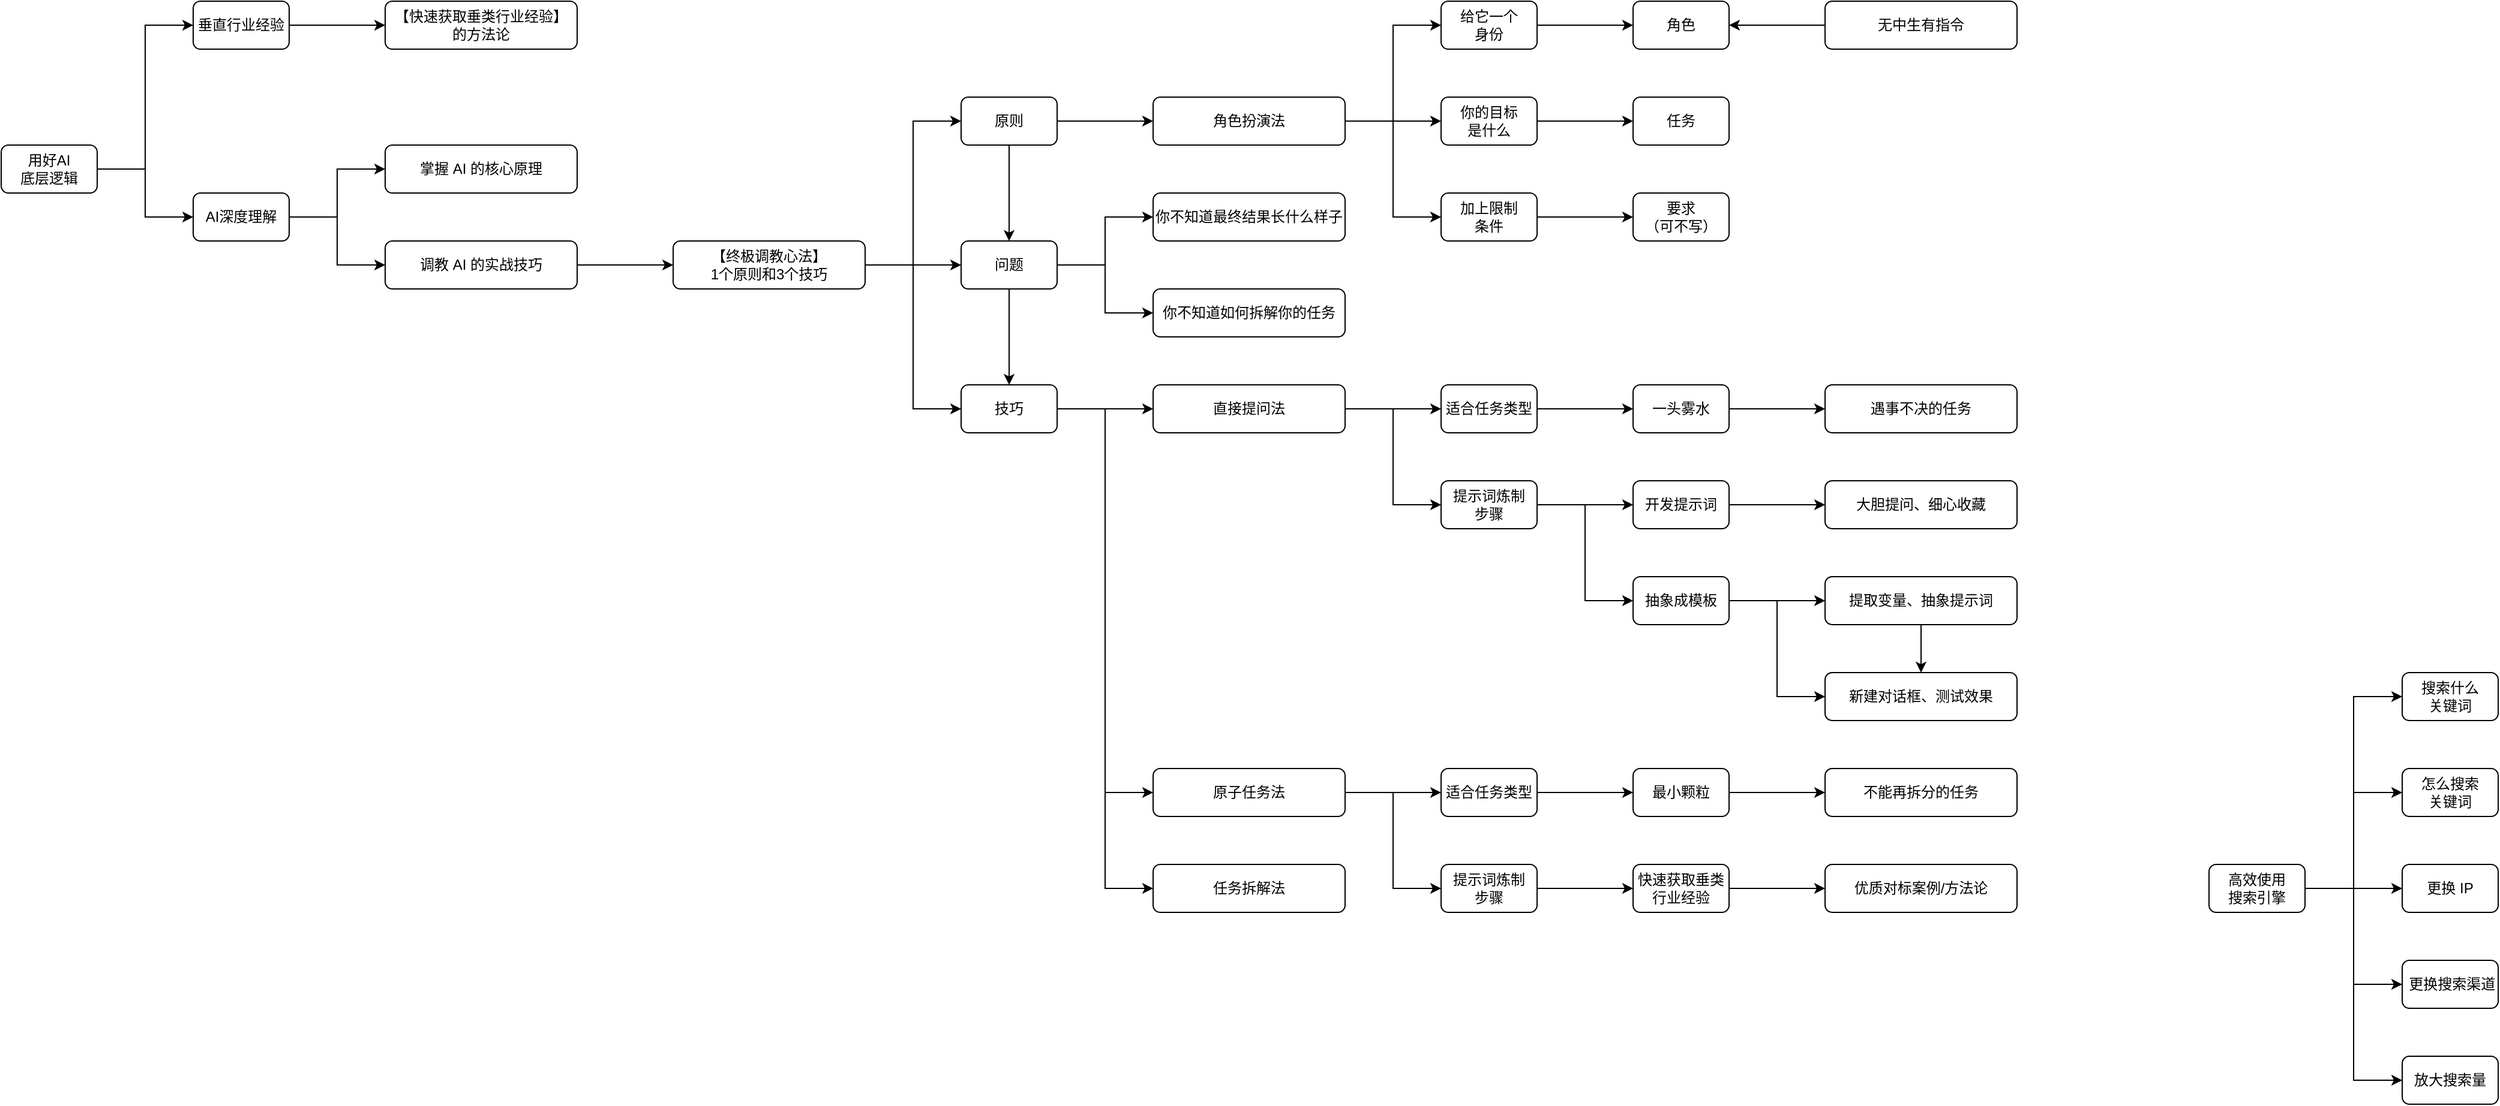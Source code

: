 <mxfile version="25.0.3">
  <diagram name="第 1 页" id="VVKxm9oJFXwjmaiK9dIZ">
    <mxGraphModel dx="1621" dy="405" grid="1" gridSize="10" guides="1" tooltips="1" connect="1" arrows="1" fold="1" page="1" pageScale="1" pageWidth="827" pageHeight="1169" math="0" shadow="0">
      <root>
        <mxCell id="0" />
        <mxCell id="1" parent="0" />
        <mxCell id="oRHwsimc5Iw2dlS-Z3f--4" style="edgeStyle=orthogonalEdgeStyle;rounded=0;hachureGap=4;orthogonalLoop=1;jettySize=auto;html=1;fontFamily=Architects Daughter;fontSource=https%3A%2F%2Ffonts.googleapis.com%2Fcss%3Ffamily%3DArchitects%2BDaughter;" edge="1" parent="1" source="oRHwsimc5Iw2dlS-Z3f--1" target="oRHwsimc5Iw2dlS-Z3f--2">
          <mxGeometry relative="1" as="geometry">
            <Array as="points">
              <mxPoint x="-640" y="260" />
              <mxPoint x="-640" y="140" />
            </Array>
          </mxGeometry>
        </mxCell>
        <mxCell id="oRHwsimc5Iw2dlS-Z3f--5" style="edgeStyle=orthogonalEdgeStyle;shape=connector;rounded=0;hachureGap=4;orthogonalLoop=1;jettySize=auto;html=1;strokeColor=default;align=center;verticalAlign=middle;fontFamily=Architects Daughter;fontSource=https%3A%2F%2Ffonts.googleapis.com%2Fcss%3Ffamily%3DArchitects%2BDaughter;fontSize=11;fontColor=default;labelBackgroundColor=default;endArrow=classic;" edge="1" parent="1" source="oRHwsimc5Iw2dlS-Z3f--1" target="oRHwsimc5Iw2dlS-Z3f--3">
          <mxGeometry relative="1" as="geometry" />
        </mxCell>
        <mxCell id="oRHwsimc5Iw2dlS-Z3f--1" value="用好AI&lt;br&gt;底层逻辑" style="rounded=1;whiteSpace=wrap;html=1;" vertex="1" parent="1">
          <mxGeometry x="-760" y="240" width="80" height="40" as="geometry" />
        </mxCell>
        <mxCell id="oRHwsimc5Iw2dlS-Z3f--7" style="edgeStyle=orthogonalEdgeStyle;shape=connector;rounded=0;hachureGap=4;orthogonalLoop=1;jettySize=auto;html=1;entryX=0;entryY=0.5;entryDx=0;entryDy=0;strokeColor=default;align=center;verticalAlign=middle;fontFamily=Architects Daughter;fontSource=https%3A%2F%2Ffonts.googleapis.com%2Fcss%3Ffamily%3DArchitects%2BDaughter;fontSize=11;fontColor=default;labelBackgroundColor=default;endArrow=classic;" edge="1" parent="1" source="oRHwsimc5Iw2dlS-Z3f--2" target="oRHwsimc5Iw2dlS-Z3f--6">
          <mxGeometry relative="1" as="geometry" />
        </mxCell>
        <mxCell id="oRHwsimc5Iw2dlS-Z3f--2" value="垂直行业经验" style="rounded=1;whiteSpace=wrap;html=1;" vertex="1" parent="1">
          <mxGeometry x="-600" y="120" width="80" height="40" as="geometry" />
        </mxCell>
        <mxCell id="oRHwsimc5Iw2dlS-Z3f--9" style="edgeStyle=orthogonalEdgeStyle;shape=connector;rounded=0;hachureGap=4;orthogonalLoop=1;jettySize=auto;html=1;strokeColor=default;align=center;verticalAlign=middle;fontFamily=Architects Daughter;fontSource=https%3A%2F%2Ffonts.googleapis.com%2Fcss%3Ffamily%3DArchitects%2BDaughter;fontSize=11;fontColor=default;labelBackgroundColor=default;endArrow=classic;" edge="1" parent="1" source="oRHwsimc5Iw2dlS-Z3f--3" target="oRHwsimc5Iw2dlS-Z3f--8">
          <mxGeometry relative="1" as="geometry">
            <Array as="points">
              <mxPoint x="-480" y="300" />
              <mxPoint x="-480" y="340" />
            </Array>
          </mxGeometry>
        </mxCell>
        <mxCell id="oRHwsimc5Iw2dlS-Z3f--11" style="edgeStyle=orthogonalEdgeStyle;shape=connector;rounded=0;hachureGap=4;orthogonalLoop=1;jettySize=auto;html=1;strokeColor=default;align=center;verticalAlign=middle;fontFamily=Architects Daughter;fontSource=https%3A%2F%2Ffonts.googleapis.com%2Fcss%3Ffamily%3DArchitects%2BDaughter;fontSize=11;fontColor=default;labelBackgroundColor=default;endArrow=classic;" edge="1" parent="1" source="oRHwsimc5Iw2dlS-Z3f--3" target="oRHwsimc5Iw2dlS-Z3f--10">
          <mxGeometry relative="1" as="geometry" />
        </mxCell>
        <mxCell id="oRHwsimc5Iw2dlS-Z3f--3" value="AI深度理解" style="rounded=1;whiteSpace=wrap;html=1;" vertex="1" parent="1">
          <mxGeometry x="-600" y="280" width="80" height="40" as="geometry" />
        </mxCell>
        <mxCell id="oRHwsimc5Iw2dlS-Z3f--6" value="&lt;div&gt;【快速获取垂类行业经验】&lt;/div&gt;&lt;div&gt;的方法论&lt;/div&gt;" style="rounded=1;whiteSpace=wrap;html=1;" vertex="1" parent="1">
          <mxGeometry x="-440" y="120" width="160" height="40" as="geometry" />
        </mxCell>
        <mxCell id="oRHwsimc5Iw2dlS-Z3f--13" style="edgeStyle=orthogonalEdgeStyle;shape=connector;rounded=0;hachureGap=4;orthogonalLoop=1;jettySize=auto;html=1;strokeColor=default;align=center;verticalAlign=middle;fontFamily=Architects Daughter;fontSource=https%3A%2F%2Ffonts.googleapis.com%2Fcss%3Ffamily%3DArchitects%2BDaughter;fontSize=11;fontColor=default;labelBackgroundColor=default;endArrow=classic;" edge="1" parent="1" source="oRHwsimc5Iw2dlS-Z3f--8" target="oRHwsimc5Iw2dlS-Z3f--12">
          <mxGeometry relative="1" as="geometry" />
        </mxCell>
        <mxCell id="oRHwsimc5Iw2dlS-Z3f--8" value="&lt;div&gt;调教 AI 的实战技巧&lt;/div&gt;" style="rounded=1;whiteSpace=wrap;html=1;" vertex="1" parent="1">
          <mxGeometry x="-440" y="320" width="160" height="40" as="geometry" />
        </mxCell>
        <mxCell id="oRHwsimc5Iw2dlS-Z3f--10" value="&lt;div&gt;掌握 AI 的核心原理&lt;/div&gt;" style="rounded=1;whiteSpace=wrap;html=1;" vertex="1" parent="1">
          <mxGeometry x="-440" y="240" width="160" height="40" as="geometry" />
        </mxCell>
        <mxCell id="oRHwsimc5Iw2dlS-Z3f--16" style="edgeStyle=orthogonalEdgeStyle;shape=connector;rounded=0;hachureGap=4;orthogonalLoop=1;jettySize=auto;html=1;entryX=0;entryY=0.5;entryDx=0;entryDy=0;strokeColor=default;align=center;verticalAlign=middle;fontFamily=Architects Daughter;fontSource=https%3A%2F%2Ffonts.googleapis.com%2Fcss%3Ffamily%3DArchitects%2BDaughter;fontSize=11;fontColor=default;labelBackgroundColor=default;endArrow=classic;" edge="1" parent="1" source="oRHwsimc5Iw2dlS-Z3f--12" target="oRHwsimc5Iw2dlS-Z3f--15">
          <mxGeometry relative="1" as="geometry" />
        </mxCell>
        <mxCell id="oRHwsimc5Iw2dlS-Z3f--21" style="edgeStyle=orthogonalEdgeStyle;shape=connector;rounded=0;hachureGap=4;orthogonalLoop=1;jettySize=auto;html=1;strokeColor=default;align=center;verticalAlign=middle;fontFamily=Architects Daughter;fontSource=https%3A%2F%2Ffonts.googleapis.com%2Fcss%3Ffamily%3DArchitects%2BDaughter;fontSize=11;fontColor=default;labelBackgroundColor=default;endArrow=classic;" edge="1" parent="1" source="oRHwsimc5Iw2dlS-Z3f--12" target="oRHwsimc5Iw2dlS-Z3f--17">
          <mxGeometry relative="1" as="geometry">
            <Array as="points">
              <mxPoint y="340" />
              <mxPoint y="220" />
            </Array>
          </mxGeometry>
        </mxCell>
        <mxCell id="oRHwsimc5Iw2dlS-Z3f--27" style="edgeStyle=orthogonalEdgeStyle;shape=connector;rounded=0;hachureGap=4;orthogonalLoop=1;jettySize=auto;html=1;entryX=0;entryY=0.5;entryDx=0;entryDy=0;strokeColor=default;align=center;verticalAlign=middle;fontFamily=Architects Daughter;fontSource=https%3A%2F%2Ffonts.googleapis.com%2Fcss%3Ffamily%3DArchitects%2BDaughter;fontSize=11;fontColor=default;labelBackgroundColor=default;endArrow=classic;" edge="1" parent="1" source="oRHwsimc5Iw2dlS-Z3f--12" target="oRHwsimc5Iw2dlS-Z3f--26">
          <mxGeometry relative="1" as="geometry" />
        </mxCell>
        <mxCell id="oRHwsimc5Iw2dlS-Z3f--12" value="&lt;div&gt;【终极调教心法&lt;span style=&quot;background-color: initial;&quot;&gt;】&lt;/span&gt;&lt;/div&gt;&lt;div&gt;1个原则和3个技巧&lt;/div&gt;" style="rounded=1;whiteSpace=wrap;html=1;" vertex="1" parent="1">
          <mxGeometry x="-200" y="320" width="160" height="40" as="geometry" />
        </mxCell>
        <mxCell id="oRHwsimc5Iw2dlS-Z3f--23" style="edgeStyle=orthogonalEdgeStyle;shape=connector;rounded=0;hachureGap=4;orthogonalLoop=1;jettySize=auto;html=1;entryX=0;entryY=0.5;entryDx=0;entryDy=0;strokeColor=default;align=center;verticalAlign=middle;fontFamily=Architects Daughter;fontSource=https%3A%2F%2Ffonts.googleapis.com%2Fcss%3Ffamily%3DArchitects%2BDaughter;fontSize=11;fontColor=default;labelBackgroundColor=default;endArrow=classic;" edge="1" parent="1" source="oRHwsimc5Iw2dlS-Z3f--15" target="oRHwsimc5Iw2dlS-Z3f--22">
          <mxGeometry relative="1" as="geometry" />
        </mxCell>
        <mxCell id="oRHwsimc5Iw2dlS-Z3f--24" style="edgeStyle=orthogonalEdgeStyle;shape=connector;rounded=0;hachureGap=4;orthogonalLoop=1;jettySize=auto;html=1;entryX=0;entryY=0.5;entryDx=0;entryDy=0;strokeColor=default;align=center;verticalAlign=middle;fontFamily=Architects Daughter;fontSource=https%3A%2F%2Ffonts.googleapis.com%2Fcss%3Ffamily%3DArchitects%2BDaughter;fontSize=11;fontColor=default;labelBackgroundColor=default;endArrow=classic;" edge="1" parent="1" source="oRHwsimc5Iw2dlS-Z3f--15" target="oRHwsimc5Iw2dlS-Z3f--18">
          <mxGeometry relative="1" as="geometry" />
        </mxCell>
        <mxCell id="oRHwsimc5Iw2dlS-Z3f--35" style="edgeStyle=orthogonalEdgeStyle;shape=connector;rounded=0;hachureGap=4;orthogonalLoop=1;jettySize=auto;html=1;entryX=0.5;entryY=0;entryDx=0;entryDy=0;strokeColor=default;align=center;verticalAlign=middle;fontFamily=Architects Daughter;fontSource=https%3A%2F%2Ffonts.googleapis.com%2Fcss%3Ffamily%3DArchitects%2BDaughter;fontSize=11;fontColor=default;labelBackgroundColor=default;endArrow=classic;" edge="1" parent="1" source="oRHwsimc5Iw2dlS-Z3f--15" target="oRHwsimc5Iw2dlS-Z3f--26">
          <mxGeometry relative="1" as="geometry" />
        </mxCell>
        <mxCell id="oRHwsimc5Iw2dlS-Z3f--15" value="问题" style="rounded=1;whiteSpace=wrap;html=1;" vertex="1" parent="1">
          <mxGeometry x="40" y="320" width="80" height="40" as="geometry" />
        </mxCell>
        <mxCell id="oRHwsimc5Iw2dlS-Z3f--25" style="edgeStyle=orthogonalEdgeStyle;shape=connector;rounded=0;hachureGap=4;orthogonalLoop=1;jettySize=auto;html=1;strokeColor=default;align=center;verticalAlign=middle;fontFamily=Architects Daughter;fontSource=https%3A%2F%2Ffonts.googleapis.com%2Fcss%3Ffamily%3DArchitects%2BDaughter;fontSize=11;fontColor=default;labelBackgroundColor=default;endArrow=classic;" edge="1" parent="1" source="oRHwsimc5Iw2dlS-Z3f--17" target="oRHwsimc5Iw2dlS-Z3f--20">
          <mxGeometry relative="1" as="geometry" />
        </mxCell>
        <mxCell id="oRHwsimc5Iw2dlS-Z3f--34" style="edgeStyle=orthogonalEdgeStyle;shape=connector;rounded=0;hachureGap=4;orthogonalLoop=1;jettySize=auto;html=1;strokeColor=default;align=center;verticalAlign=middle;fontFamily=Architects Daughter;fontSource=https%3A%2F%2Ffonts.googleapis.com%2Fcss%3Ffamily%3DArchitects%2BDaughter;fontSize=11;fontColor=default;labelBackgroundColor=default;endArrow=classic;" edge="1" parent="1" source="oRHwsimc5Iw2dlS-Z3f--17" target="oRHwsimc5Iw2dlS-Z3f--15">
          <mxGeometry relative="1" as="geometry" />
        </mxCell>
        <mxCell id="oRHwsimc5Iw2dlS-Z3f--17" value="原则" style="rounded=1;whiteSpace=wrap;html=1;" vertex="1" parent="1">
          <mxGeometry x="40" y="200" width="80" height="40" as="geometry" />
        </mxCell>
        <mxCell id="oRHwsimc5Iw2dlS-Z3f--18" value="&lt;div&gt;你不知道最终结果长什么样子&lt;/div&gt;" style="rounded=1;whiteSpace=wrap;html=1;" vertex="1" parent="1">
          <mxGeometry x="200" y="280" width="160" height="40" as="geometry" />
        </mxCell>
        <mxCell id="oRHwsimc5Iw2dlS-Z3f--40" style="edgeStyle=orthogonalEdgeStyle;shape=connector;rounded=0;hachureGap=4;orthogonalLoop=1;jettySize=auto;html=1;entryX=0;entryY=0.5;entryDx=0;entryDy=0;strokeColor=default;align=center;verticalAlign=middle;fontFamily=Architects Daughter;fontSource=https%3A%2F%2Ffonts.googleapis.com%2Fcss%3Ffamily%3DArchitects%2BDaughter;fontSize=11;fontColor=default;labelBackgroundColor=default;endArrow=classic;" edge="1" parent="1" source="oRHwsimc5Iw2dlS-Z3f--20" target="oRHwsimc5Iw2dlS-Z3f--38">
          <mxGeometry relative="1" as="geometry" />
        </mxCell>
        <mxCell id="oRHwsimc5Iw2dlS-Z3f--41" style="edgeStyle=orthogonalEdgeStyle;shape=connector;rounded=0;hachureGap=4;orthogonalLoop=1;jettySize=auto;html=1;strokeColor=default;align=center;verticalAlign=middle;fontFamily=Architects Daughter;fontSource=https%3A%2F%2Ffonts.googleapis.com%2Fcss%3Ffamily%3DArchitects%2BDaughter;fontSize=11;fontColor=default;labelBackgroundColor=default;endArrow=classic;" edge="1" parent="1" source="oRHwsimc5Iw2dlS-Z3f--20" target="oRHwsimc5Iw2dlS-Z3f--37">
          <mxGeometry relative="1" as="geometry" />
        </mxCell>
        <mxCell id="oRHwsimc5Iw2dlS-Z3f--42" style="edgeStyle=orthogonalEdgeStyle;shape=connector;rounded=0;hachureGap=4;orthogonalLoop=1;jettySize=auto;html=1;entryX=0;entryY=0.5;entryDx=0;entryDy=0;strokeColor=default;align=center;verticalAlign=middle;fontFamily=Architects Daughter;fontSource=https%3A%2F%2Ffonts.googleapis.com%2Fcss%3Ffamily%3DArchitects%2BDaughter;fontSize=11;fontColor=default;labelBackgroundColor=default;endArrow=classic;" edge="1" parent="1" source="oRHwsimc5Iw2dlS-Z3f--20" target="oRHwsimc5Iw2dlS-Z3f--39">
          <mxGeometry relative="1" as="geometry" />
        </mxCell>
        <mxCell id="oRHwsimc5Iw2dlS-Z3f--20" value="角色扮演法" style="rounded=1;whiteSpace=wrap;html=1;" vertex="1" parent="1">
          <mxGeometry x="200" y="200" width="160" height="40" as="geometry" />
        </mxCell>
        <mxCell id="oRHwsimc5Iw2dlS-Z3f--22" value="&lt;div&gt;你不知道如何拆解你的任务&lt;/div&gt;" style="rounded=1;whiteSpace=wrap;html=1;" vertex="1" parent="1">
          <mxGeometry x="200" y="360" width="160" height="40" as="geometry" />
        </mxCell>
        <mxCell id="oRHwsimc5Iw2dlS-Z3f--31" style="edgeStyle=orthogonalEdgeStyle;shape=connector;rounded=0;hachureGap=4;orthogonalLoop=1;jettySize=auto;html=1;entryX=0;entryY=0.5;entryDx=0;entryDy=0;strokeColor=default;align=center;verticalAlign=middle;fontFamily=Architects Daughter;fontSource=https%3A%2F%2Ffonts.googleapis.com%2Fcss%3Ffamily%3DArchitects%2BDaughter;fontSize=11;fontColor=default;labelBackgroundColor=default;endArrow=classic;" edge="1" parent="1" source="oRHwsimc5Iw2dlS-Z3f--26" target="oRHwsimc5Iw2dlS-Z3f--28">
          <mxGeometry relative="1" as="geometry" />
        </mxCell>
        <mxCell id="oRHwsimc5Iw2dlS-Z3f--32" style="edgeStyle=orthogonalEdgeStyle;shape=connector;rounded=0;hachureGap=4;orthogonalLoop=1;jettySize=auto;html=1;entryX=0;entryY=0.5;entryDx=0;entryDy=0;strokeColor=default;align=center;verticalAlign=middle;fontFamily=Architects Daughter;fontSource=https%3A%2F%2Ffonts.googleapis.com%2Fcss%3Ffamily%3DArchitects%2BDaughter;fontSize=11;fontColor=default;labelBackgroundColor=default;endArrow=classic;" edge="1" parent="1" source="oRHwsimc5Iw2dlS-Z3f--26" target="oRHwsimc5Iw2dlS-Z3f--29">
          <mxGeometry relative="1" as="geometry" />
        </mxCell>
        <mxCell id="oRHwsimc5Iw2dlS-Z3f--33" style="edgeStyle=orthogonalEdgeStyle;shape=connector;rounded=0;hachureGap=4;orthogonalLoop=1;jettySize=auto;html=1;entryX=0;entryY=0.5;entryDx=0;entryDy=0;strokeColor=default;align=center;verticalAlign=middle;fontFamily=Architects Daughter;fontSource=https%3A%2F%2Ffonts.googleapis.com%2Fcss%3Ffamily%3DArchitects%2BDaughter;fontSize=11;fontColor=default;labelBackgroundColor=default;endArrow=classic;" edge="1" parent="1" source="oRHwsimc5Iw2dlS-Z3f--26" target="oRHwsimc5Iw2dlS-Z3f--30">
          <mxGeometry relative="1" as="geometry" />
        </mxCell>
        <mxCell id="oRHwsimc5Iw2dlS-Z3f--26" value="技巧" style="rounded=1;whiteSpace=wrap;html=1;" vertex="1" parent="1">
          <mxGeometry x="40" y="440" width="80" height="40" as="geometry" />
        </mxCell>
        <mxCell id="oRHwsimc5Iw2dlS-Z3f--56" style="edgeStyle=orthogonalEdgeStyle;shape=connector;rounded=0;hachureGap=4;orthogonalLoop=1;jettySize=auto;html=1;strokeColor=default;align=center;verticalAlign=middle;fontFamily=Architects Daughter;fontSource=https%3A%2F%2Ffonts.googleapis.com%2Fcss%3Ffamily%3DArchitects%2BDaughter;fontSize=11;fontColor=default;labelBackgroundColor=default;endArrow=classic;" edge="1" parent="1" source="oRHwsimc5Iw2dlS-Z3f--28" target="oRHwsimc5Iw2dlS-Z3f--55">
          <mxGeometry relative="1" as="geometry" />
        </mxCell>
        <mxCell id="oRHwsimc5Iw2dlS-Z3f--62" style="edgeStyle=orthogonalEdgeStyle;shape=connector;rounded=0;hachureGap=4;orthogonalLoop=1;jettySize=auto;html=1;entryX=0;entryY=0.5;entryDx=0;entryDy=0;strokeColor=default;align=center;verticalAlign=middle;fontFamily=Architects Daughter;fontSource=https%3A%2F%2Ffonts.googleapis.com%2Fcss%3Ffamily%3DArchitects%2BDaughter;fontSize=11;fontColor=default;labelBackgroundColor=default;endArrow=classic;" edge="1" parent="1" source="oRHwsimc5Iw2dlS-Z3f--28" target="oRHwsimc5Iw2dlS-Z3f--61">
          <mxGeometry relative="1" as="geometry" />
        </mxCell>
        <mxCell id="oRHwsimc5Iw2dlS-Z3f--28" value="直接提问法" style="rounded=1;whiteSpace=wrap;html=1;" vertex="1" parent="1">
          <mxGeometry x="200" y="440" width="160" height="40" as="geometry" />
        </mxCell>
        <mxCell id="oRHwsimc5Iw2dlS-Z3f--77" style="edgeStyle=orthogonalEdgeStyle;shape=connector;rounded=0;hachureGap=4;orthogonalLoop=1;jettySize=auto;html=1;strokeColor=default;align=center;verticalAlign=middle;fontFamily=Architects Daughter;fontSource=https%3A%2F%2Ffonts.googleapis.com%2Fcss%3Ffamily%3DArchitects%2BDaughter;fontSize=11;fontColor=default;labelBackgroundColor=default;endArrow=classic;" edge="1" parent="1" source="oRHwsimc5Iw2dlS-Z3f--29" target="oRHwsimc5Iw2dlS-Z3f--75">
          <mxGeometry relative="1" as="geometry" />
        </mxCell>
        <mxCell id="oRHwsimc5Iw2dlS-Z3f--78" style="edgeStyle=orthogonalEdgeStyle;shape=connector;rounded=0;hachureGap=4;orthogonalLoop=1;jettySize=auto;html=1;entryX=0;entryY=0.5;entryDx=0;entryDy=0;strokeColor=default;align=center;verticalAlign=middle;fontFamily=Architects Daughter;fontSource=https%3A%2F%2Ffonts.googleapis.com%2Fcss%3Ffamily%3DArchitects%2BDaughter;fontSize=11;fontColor=default;labelBackgroundColor=default;endArrow=classic;" edge="1" parent="1" source="oRHwsimc5Iw2dlS-Z3f--29" target="oRHwsimc5Iw2dlS-Z3f--76">
          <mxGeometry relative="1" as="geometry" />
        </mxCell>
        <mxCell id="oRHwsimc5Iw2dlS-Z3f--29" value="原子任务法" style="rounded=1;whiteSpace=wrap;html=1;" vertex="1" parent="1">
          <mxGeometry x="200" y="760" width="160" height="40" as="geometry" />
        </mxCell>
        <mxCell id="oRHwsimc5Iw2dlS-Z3f--30" value="任务拆解法" style="rounded=1;whiteSpace=wrap;html=1;" vertex="1" parent="1">
          <mxGeometry x="200" y="840" width="160" height="40" as="geometry" />
        </mxCell>
        <mxCell id="oRHwsimc5Iw2dlS-Z3f--47" style="edgeStyle=orthogonalEdgeStyle;shape=connector;rounded=0;hachureGap=4;orthogonalLoop=1;jettySize=auto;html=1;strokeColor=default;align=center;verticalAlign=middle;fontFamily=Architects Daughter;fontSource=https%3A%2F%2Ffonts.googleapis.com%2Fcss%3Ffamily%3DArchitects%2BDaughter;fontSize=11;fontColor=default;labelBackgroundColor=default;endArrow=classic;" edge="1" parent="1" source="oRHwsimc5Iw2dlS-Z3f--37" target="oRHwsimc5Iw2dlS-Z3f--43">
          <mxGeometry relative="1" as="geometry" />
        </mxCell>
        <mxCell id="oRHwsimc5Iw2dlS-Z3f--37" value="你的目标&lt;br&gt;是什么" style="rounded=1;whiteSpace=wrap;html=1;" vertex="1" parent="1">
          <mxGeometry x="440" y="200" width="80" height="40" as="geometry" />
        </mxCell>
        <mxCell id="oRHwsimc5Iw2dlS-Z3f--46" style="edgeStyle=orthogonalEdgeStyle;shape=connector;rounded=0;hachureGap=4;orthogonalLoop=1;jettySize=auto;html=1;strokeColor=default;align=center;verticalAlign=middle;fontFamily=Architects Daughter;fontSource=https%3A%2F%2Ffonts.googleapis.com%2Fcss%3Ffamily%3DArchitects%2BDaughter;fontSize=11;fontColor=default;labelBackgroundColor=default;endArrow=classic;" edge="1" parent="1" source="oRHwsimc5Iw2dlS-Z3f--38" target="oRHwsimc5Iw2dlS-Z3f--44">
          <mxGeometry relative="1" as="geometry" />
        </mxCell>
        <mxCell id="oRHwsimc5Iw2dlS-Z3f--38" value="给它一个&lt;br&gt;身份" style="rounded=1;whiteSpace=wrap;html=1;" vertex="1" parent="1">
          <mxGeometry x="440" y="120" width="80" height="40" as="geometry" />
        </mxCell>
        <mxCell id="oRHwsimc5Iw2dlS-Z3f--48" style="edgeStyle=orthogonalEdgeStyle;shape=connector;rounded=0;hachureGap=4;orthogonalLoop=1;jettySize=auto;html=1;strokeColor=default;align=center;verticalAlign=middle;fontFamily=Architects Daughter;fontSource=https%3A%2F%2Ffonts.googleapis.com%2Fcss%3Ffamily%3DArchitects%2BDaughter;fontSize=11;fontColor=default;labelBackgroundColor=default;endArrow=classic;" edge="1" parent="1" source="oRHwsimc5Iw2dlS-Z3f--39" target="oRHwsimc5Iw2dlS-Z3f--45">
          <mxGeometry relative="1" as="geometry" />
        </mxCell>
        <mxCell id="oRHwsimc5Iw2dlS-Z3f--39" value="加上限制&lt;br&gt;条件" style="rounded=1;whiteSpace=wrap;html=1;" vertex="1" parent="1">
          <mxGeometry x="440" y="280" width="80" height="40" as="geometry" />
        </mxCell>
        <mxCell id="oRHwsimc5Iw2dlS-Z3f--43" value="任务" style="rounded=1;whiteSpace=wrap;html=1;" vertex="1" parent="1">
          <mxGeometry x="600" y="200" width="80" height="40" as="geometry" />
        </mxCell>
        <mxCell id="oRHwsimc5Iw2dlS-Z3f--44" value="角色" style="rounded=1;whiteSpace=wrap;html=1;" vertex="1" parent="1">
          <mxGeometry x="600" y="120" width="80" height="40" as="geometry" />
        </mxCell>
        <mxCell id="oRHwsimc5Iw2dlS-Z3f--45" value="要求&lt;br&gt;（可不写）" style="rounded=1;whiteSpace=wrap;html=1;" vertex="1" parent="1">
          <mxGeometry x="600" y="280" width="80" height="40" as="geometry" />
        </mxCell>
        <mxCell id="oRHwsimc5Iw2dlS-Z3f--51" style="edgeStyle=orthogonalEdgeStyle;shape=connector;rounded=0;hachureGap=4;orthogonalLoop=1;jettySize=auto;html=1;entryX=1;entryY=0.5;entryDx=0;entryDy=0;strokeColor=default;align=center;verticalAlign=middle;fontFamily=Architects Daughter;fontSource=https%3A%2F%2Ffonts.googleapis.com%2Fcss%3Ffamily%3DArchitects%2BDaughter;fontSize=11;fontColor=default;labelBackgroundColor=default;endArrow=classic;" edge="1" parent="1" source="oRHwsimc5Iw2dlS-Z3f--50" target="oRHwsimc5Iw2dlS-Z3f--44">
          <mxGeometry relative="1" as="geometry" />
        </mxCell>
        <mxCell id="oRHwsimc5Iw2dlS-Z3f--50" value="无中生有指令" style="rounded=1;whiteSpace=wrap;html=1;" vertex="1" parent="1">
          <mxGeometry x="760" y="120" width="160" height="40" as="geometry" />
        </mxCell>
        <mxCell id="oRHwsimc5Iw2dlS-Z3f--53" value="&lt;div&gt;遇事不决的任务&lt;/div&gt;" style="rounded=1;whiteSpace=wrap;html=1;" vertex="1" parent="1">
          <mxGeometry x="760" y="440" width="160" height="40" as="geometry" />
        </mxCell>
        <mxCell id="oRHwsimc5Iw2dlS-Z3f--59" style="edgeStyle=orthogonalEdgeStyle;shape=connector;rounded=0;hachureGap=4;orthogonalLoop=1;jettySize=auto;html=1;strokeColor=default;align=center;verticalAlign=middle;fontFamily=Architects Daughter;fontSource=https%3A%2F%2Ffonts.googleapis.com%2Fcss%3Ffamily%3DArchitects%2BDaughter;fontSize=11;fontColor=default;labelBackgroundColor=default;endArrow=classic;" edge="1" parent="1" source="oRHwsimc5Iw2dlS-Z3f--55" target="oRHwsimc5Iw2dlS-Z3f--58">
          <mxGeometry relative="1" as="geometry" />
        </mxCell>
        <mxCell id="oRHwsimc5Iw2dlS-Z3f--55" value="适合任务类型" style="rounded=1;whiteSpace=wrap;html=1;" vertex="1" parent="1">
          <mxGeometry x="440" y="440" width="80" height="40" as="geometry" />
        </mxCell>
        <mxCell id="oRHwsimc5Iw2dlS-Z3f--60" style="edgeStyle=orthogonalEdgeStyle;shape=connector;rounded=0;hachureGap=4;orthogonalLoop=1;jettySize=auto;html=1;strokeColor=default;align=center;verticalAlign=middle;fontFamily=Architects Daughter;fontSource=https%3A%2F%2Ffonts.googleapis.com%2Fcss%3Ffamily%3DArchitects%2BDaughter;fontSize=11;fontColor=default;labelBackgroundColor=default;endArrow=classic;" edge="1" parent="1" source="oRHwsimc5Iw2dlS-Z3f--58" target="oRHwsimc5Iw2dlS-Z3f--53">
          <mxGeometry relative="1" as="geometry" />
        </mxCell>
        <mxCell id="oRHwsimc5Iw2dlS-Z3f--58" value="一头雾水" style="rounded=1;whiteSpace=wrap;html=1;" vertex="1" parent="1">
          <mxGeometry x="600" y="440" width="80" height="40" as="geometry" />
        </mxCell>
        <mxCell id="oRHwsimc5Iw2dlS-Z3f--65" style="edgeStyle=orthogonalEdgeStyle;shape=connector;rounded=0;hachureGap=4;orthogonalLoop=1;jettySize=auto;html=1;strokeColor=default;align=center;verticalAlign=middle;fontFamily=Architects Daughter;fontSource=https%3A%2F%2Ffonts.googleapis.com%2Fcss%3Ffamily%3DArchitects%2BDaughter;fontSize=11;fontColor=default;labelBackgroundColor=default;endArrow=classic;" edge="1" parent="1" source="oRHwsimc5Iw2dlS-Z3f--61" target="oRHwsimc5Iw2dlS-Z3f--63">
          <mxGeometry relative="1" as="geometry" />
        </mxCell>
        <mxCell id="oRHwsimc5Iw2dlS-Z3f--66" style="edgeStyle=orthogonalEdgeStyle;shape=connector;rounded=0;hachureGap=4;orthogonalLoop=1;jettySize=auto;html=1;entryX=0;entryY=0.5;entryDx=0;entryDy=0;strokeColor=default;align=center;verticalAlign=middle;fontFamily=Architects Daughter;fontSource=https%3A%2F%2Ffonts.googleapis.com%2Fcss%3Ffamily%3DArchitects%2BDaughter;fontSize=11;fontColor=default;labelBackgroundColor=default;endArrow=classic;" edge="1" parent="1" source="oRHwsimc5Iw2dlS-Z3f--61" target="oRHwsimc5Iw2dlS-Z3f--64">
          <mxGeometry relative="1" as="geometry" />
        </mxCell>
        <mxCell id="oRHwsimc5Iw2dlS-Z3f--61" value="提示词炼制&lt;br&gt;步骤" style="rounded=1;whiteSpace=wrap;html=1;" vertex="1" parent="1">
          <mxGeometry x="440" y="520" width="80" height="40" as="geometry" />
        </mxCell>
        <mxCell id="oRHwsimc5Iw2dlS-Z3f--68" style="edgeStyle=orthogonalEdgeStyle;shape=connector;rounded=0;hachureGap=4;orthogonalLoop=1;jettySize=auto;html=1;strokeColor=default;align=center;verticalAlign=middle;fontFamily=Architects Daughter;fontSource=https%3A%2F%2Ffonts.googleapis.com%2Fcss%3Ffamily%3DArchitects%2BDaughter;fontSize=11;fontColor=default;labelBackgroundColor=default;endArrow=classic;" edge="1" parent="1" source="oRHwsimc5Iw2dlS-Z3f--63" target="oRHwsimc5Iw2dlS-Z3f--67">
          <mxGeometry relative="1" as="geometry" />
        </mxCell>
        <mxCell id="oRHwsimc5Iw2dlS-Z3f--63" value="开发提示词" style="rounded=1;whiteSpace=wrap;html=1;" vertex="1" parent="1">
          <mxGeometry x="600" y="520" width="80" height="40" as="geometry" />
        </mxCell>
        <mxCell id="oRHwsimc5Iw2dlS-Z3f--70" value="" style="edgeStyle=orthogonalEdgeStyle;shape=connector;rounded=0;hachureGap=4;orthogonalLoop=1;jettySize=auto;html=1;strokeColor=default;align=center;verticalAlign=middle;fontFamily=Architects Daughter;fontSource=https%3A%2F%2Ffonts.googleapis.com%2Fcss%3Ffamily%3DArchitects%2BDaughter;fontSize=11;fontColor=default;labelBackgroundColor=default;endArrow=classic;" edge="1" parent="1" source="oRHwsimc5Iw2dlS-Z3f--64" target="oRHwsimc5Iw2dlS-Z3f--69">
          <mxGeometry relative="1" as="geometry" />
        </mxCell>
        <mxCell id="oRHwsimc5Iw2dlS-Z3f--73" style="edgeStyle=orthogonalEdgeStyle;shape=connector;rounded=0;hachureGap=4;orthogonalLoop=1;jettySize=auto;html=1;entryX=0;entryY=0.5;entryDx=0;entryDy=0;strokeColor=default;align=center;verticalAlign=middle;fontFamily=Architects Daughter;fontSource=https%3A%2F%2Ffonts.googleapis.com%2Fcss%3Ffamily%3DArchitects%2BDaughter;fontSize=11;fontColor=default;labelBackgroundColor=default;endArrow=classic;" edge="1" parent="1" source="oRHwsimc5Iw2dlS-Z3f--64" target="oRHwsimc5Iw2dlS-Z3f--71">
          <mxGeometry relative="1" as="geometry" />
        </mxCell>
        <mxCell id="oRHwsimc5Iw2dlS-Z3f--64" value="抽象成模板" style="rounded=1;whiteSpace=wrap;html=1;" vertex="1" parent="1">
          <mxGeometry x="600" y="600" width="80" height="40" as="geometry" />
        </mxCell>
        <mxCell id="oRHwsimc5Iw2dlS-Z3f--67" value="大胆提问、细心收藏" style="rounded=1;whiteSpace=wrap;html=1;" vertex="1" parent="1">
          <mxGeometry x="760" y="520" width="160" height="40" as="geometry" />
        </mxCell>
        <mxCell id="oRHwsimc5Iw2dlS-Z3f--72" style="edgeStyle=orthogonalEdgeStyle;shape=connector;rounded=0;hachureGap=4;orthogonalLoop=1;jettySize=auto;html=1;strokeColor=default;align=center;verticalAlign=middle;fontFamily=Architects Daughter;fontSource=https%3A%2F%2Ffonts.googleapis.com%2Fcss%3Ffamily%3DArchitects%2BDaughter;fontSize=11;fontColor=default;labelBackgroundColor=default;endArrow=classic;" edge="1" parent="1" source="oRHwsimc5Iw2dlS-Z3f--69" target="oRHwsimc5Iw2dlS-Z3f--71">
          <mxGeometry relative="1" as="geometry" />
        </mxCell>
        <mxCell id="oRHwsimc5Iw2dlS-Z3f--69" value="提取变量、抽象提示词" style="rounded=1;whiteSpace=wrap;html=1;" vertex="1" parent="1">
          <mxGeometry x="760" y="600" width="160" height="40" as="geometry" />
        </mxCell>
        <mxCell id="oRHwsimc5Iw2dlS-Z3f--71" value="新建对话框、测试效果" style="rounded=1;whiteSpace=wrap;html=1;" vertex="1" parent="1">
          <mxGeometry x="760" y="680" width="160" height="40" as="geometry" />
        </mxCell>
        <mxCell id="oRHwsimc5Iw2dlS-Z3f--80" style="edgeStyle=orthogonalEdgeStyle;shape=connector;rounded=0;hachureGap=4;orthogonalLoop=1;jettySize=auto;html=1;entryX=0;entryY=0.5;entryDx=0;entryDy=0;strokeColor=default;align=center;verticalAlign=middle;fontFamily=Architects Daughter;fontSource=https%3A%2F%2Ffonts.googleapis.com%2Fcss%3Ffamily%3DArchitects%2BDaughter;fontSize=11;fontColor=default;labelBackgroundColor=default;endArrow=classic;" edge="1" parent="1" source="oRHwsimc5Iw2dlS-Z3f--75" target="oRHwsimc5Iw2dlS-Z3f--79">
          <mxGeometry relative="1" as="geometry" />
        </mxCell>
        <mxCell id="oRHwsimc5Iw2dlS-Z3f--75" value="适合任务类型" style="rounded=1;whiteSpace=wrap;html=1;" vertex="1" parent="1">
          <mxGeometry x="440" y="760" width="80" height="40" as="geometry" />
        </mxCell>
        <mxCell id="oRHwsimc5Iw2dlS-Z3f--84" style="edgeStyle=orthogonalEdgeStyle;shape=connector;rounded=0;hachureGap=4;orthogonalLoop=1;jettySize=auto;html=1;strokeColor=default;align=center;verticalAlign=middle;fontFamily=Architects Daughter;fontSource=https%3A%2F%2Ffonts.googleapis.com%2Fcss%3Ffamily%3DArchitects%2BDaughter;fontSize=11;fontColor=default;labelBackgroundColor=default;endArrow=classic;" edge="1" parent="1" source="oRHwsimc5Iw2dlS-Z3f--76" target="oRHwsimc5Iw2dlS-Z3f--83">
          <mxGeometry relative="1" as="geometry" />
        </mxCell>
        <mxCell id="oRHwsimc5Iw2dlS-Z3f--76" value="提示词炼制&lt;br&gt;步骤" style="rounded=1;whiteSpace=wrap;html=1;" vertex="1" parent="1">
          <mxGeometry x="440" y="840" width="80" height="40" as="geometry" />
        </mxCell>
        <mxCell id="oRHwsimc5Iw2dlS-Z3f--82" style="edgeStyle=orthogonalEdgeStyle;shape=connector;rounded=0;hachureGap=4;orthogonalLoop=1;jettySize=auto;html=1;strokeColor=default;align=center;verticalAlign=middle;fontFamily=Architects Daughter;fontSource=https%3A%2F%2Ffonts.googleapis.com%2Fcss%3Ffamily%3DArchitects%2BDaughter;fontSize=11;fontColor=default;labelBackgroundColor=default;endArrow=classic;" edge="1" parent="1" source="oRHwsimc5Iw2dlS-Z3f--79" target="oRHwsimc5Iw2dlS-Z3f--81">
          <mxGeometry relative="1" as="geometry" />
        </mxCell>
        <mxCell id="oRHwsimc5Iw2dlS-Z3f--79" value="最小颗粒" style="rounded=1;whiteSpace=wrap;html=1;" vertex="1" parent="1">
          <mxGeometry x="600" y="760" width="80" height="40" as="geometry" />
        </mxCell>
        <mxCell id="oRHwsimc5Iw2dlS-Z3f--81" value="不能再拆分的任务" style="rounded=1;whiteSpace=wrap;html=1;" vertex="1" parent="1">
          <mxGeometry x="760" y="760" width="160" height="40" as="geometry" />
        </mxCell>
        <mxCell id="oRHwsimc5Iw2dlS-Z3f--86" style="edgeStyle=orthogonalEdgeStyle;shape=connector;rounded=0;hachureGap=4;orthogonalLoop=1;jettySize=auto;html=1;strokeColor=default;align=center;verticalAlign=middle;fontFamily=Architects Daughter;fontSource=https%3A%2F%2Ffonts.googleapis.com%2Fcss%3Ffamily%3DArchitects%2BDaughter;fontSize=11;fontColor=default;labelBackgroundColor=default;endArrow=classic;" edge="1" parent="1" source="oRHwsimc5Iw2dlS-Z3f--83" target="oRHwsimc5Iw2dlS-Z3f--85">
          <mxGeometry relative="1" as="geometry" />
        </mxCell>
        <mxCell id="oRHwsimc5Iw2dlS-Z3f--83" value="&lt;div&gt;快速获取垂类行业经验&lt;/div&gt;" style="rounded=1;whiteSpace=wrap;html=1;" vertex="1" parent="1">
          <mxGeometry x="600" y="840" width="80" height="40" as="geometry" />
        </mxCell>
        <mxCell id="oRHwsimc5Iw2dlS-Z3f--85" value="&lt;div&gt;优质对标案例/方法论&lt;/div&gt;" style="rounded=1;whiteSpace=wrap;html=1;" vertex="1" parent="1">
          <mxGeometry x="760" y="840" width="160" height="40" as="geometry" />
        </mxCell>
        <mxCell id="oRHwsimc5Iw2dlS-Z3f--94" style="edgeStyle=orthogonalEdgeStyle;shape=connector;rounded=0;hachureGap=4;orthogonalLoop=1;jettySize=auto;html=1;strokeColor=default;align=center;verticalAlign=middle;fontFamily=Architects Daughter;fontSource=https%3A%2F%2Ffonts.googleapis.com%2Fcss%3Ffamily%3DArchitects%2BDaughter;fontSize=11;fontColor=default;labelBackgroundColor=default;endArrow=classic;" edge="1" parent="1" source="oRHwsimc5Iw2dlS-Z3f--88" target="oRHwsimc5Iw2dlS-Z3f--89">
          <mxGeometry relative="1" as="geometry" />
        </mxCell>
        <mxCell id="oRHwsimc5Iw2dlS-Z3f--95" style="edgeStyle=orthogonalEdgeStyle;shape=connector;rounded=0;hachureGap=4;orthogonalLoop=1;jettySize=auto;html=1;entryX=0;entryY=0.5;entryDx=0;entryDy=0;strokeColor=default;align=center;verticalAlign=middle;fontFamily=Architects Daughter;fontSource=https%3A%2F%2Ffonts.googleapis.com%2Fcss%3Ffamily%3DArchitects%2BDaughter;fontSize=11;fontColor=default;labelBackgroundColor=default;endArrow=classic;" edge="1" parent="1" source="oRHwsimc5Iw2dlS-Z3f--88" target="oRHwsimc5Iw2dlS-Z3f--90">
          <mxGeometry relative="1" as="geometry" />
        </mxCell>
        <mxCell id="oRHwsimc5Iw2dlS-Z3f--96" style="edgeStyle=orthogonalEdgeStyle;shape=connector;rounded=0;hachureGap=4;orthogonalLoop=1;jettySize=auto;html=1;entryX=0;entryY=0.5;entryDx=0;entryDy=0;strokeColor=default;align=center;verticalAlign=middle;fontFamily=Architects Daughter;fontSource=https%3A%2F%2Ffonts.googleapis.com%2Fcss%3Ffamily%3DArchitects%2BDaughter;fontSize=11;fontColor=default;labelBackgroundColor=default;endArrow=classic;" edge="1" parent="1" source="oRHwsimc5Iw2dlS-Z3f--88" target="oRHwsimc5Iw2dlS-Z3f--91">
          <mxGeometry relative="1" as="geometry" />
        </mxCell>
        <mxCell id="oRHwsimc5Iw2dlS-Z3f--97" style="edgeStyle=orthogonalEdgeStyle;shape=connector;rounded=0;hachureGap=4;orthogonalLoop=1;jettySize=auto;html=1;entryX=0;entryY=0.5;entryDx=0;entryDy=0;strokeColor=default;align=center;verticalAlign=middle;fontFamily=Architects Daughter;fontSource=https%3A%2F%2Ffonts.googleapis.com%2Fcss%3Ffamily%3DArchitects%2BDaughter;fontSize=11;fontColor=default;labelBackgroundColor=default;endArrow=classic;" edge="1" parent="1" source="oRHwsimc5Iw2dlS-Z3f--88" target="oRHwsimc5Iw2dlS-Z3f--92">
          <mxGeometry relative="1" as="geometry" />
        </mxCell>
        <mxCell id="oRHwsimc5Iw2dlS-Z3f--98" style="edgeStyle=orthogonalEdgeStyle;shape=connector;rounded=0;hachureGap=4;orthogonalLoop=1;jettySize=auto;html=1;entryX=0;entryY=0.5;entryDx=0;entryDy=0;strokeColor=default;align=center;verticalAlign=middle;fontFamily=Architects Daughter;fontSource=https%3A%2F%2Ffonts.googleapis.com%2Fcss%3Ffamily%3DArchitects%2BDaughter;fontSize=11;fontColor=default;labelBackgroundColor=default;endArrow=classic;" edge="1" parent="1" source="oRHwsimc5Iw2dlS-Z3f--88" target="oRHwsimc5Iw2dlS-Z3f--93">
          <mxGeometry relative="1" as="geometry" />
        </mxCell>
        <mxCell id="oRHwsimc5Iw2dlS-Z3f--88" value="高效使用&lt;br&gt;搜索引擎" style="rounded=1;whiteSpace=wrap;html=1;" vertex="1" parent="1">
          <mxGeometry x="1080" y="840" width="80" height="40" as="geometry" />
        </mxCell>
        <mxCell id="oRHwsimc5Iw2dlS-Z3f--89" value="更换 IP" style="rounded=1;whiteSpace=wrap;html=1;" vertex="1" parent="1">
          <mxGeometry x="1241" y="840" width="80" height="40" as="geometry" />
        </mxCell>
        <mxCell id="oRHwsimc5Iw2dlS-Z3f--90" value="怎么搜索&lt;br&gt;关键词" style="rounded=1;whiteSpace=wrap;html=1;" vertex="1" parent="1">
          <mxGeometry x="1241" y="760" width="80" height="40" as="geometry" />
        </mxCell>
        <mxCell id="oRHwsimc5Iw2dlS-Z3f--91" value="搜索什么&lt;br&gt;关键词" style="rounded=1;whiteSpace=wrap;html=1;" vertex="1" parent="1">
          <mxGeometry x="1241" y="680" width="80" height="40" as="geometry" />
        </mxCell>
        <mxCell id="oRHwsimc5Iw2dlS-Z3f--92" value="&amp;nbsp;更换搜索渠道" style="rounded=1;whiteSpace=wrap;html=1;" vertex="1" parent="1">
          <mxGeometry x="1241" y="920" width="80" height="40" as="geometry" />
        </mxCell>
        <mxCell id="oRHwsimc5Iw2dlS-Z3f--93" value="放大搜索量" style="rounded=1;whiteSpace=wrap;html=1;" vertex="1" parent="1">
          <mxGeometry x="1241" y="1000" width="80" height="40" as="geometry" />
        </mxCell>
      </root>
    </mxGraphModel>
  </diagram>
</mxfile>

